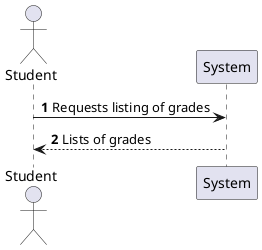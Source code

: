 @startuml
'https://plantuml.com/sequence-diagram

actor Student as user
participant System as sys

autonumber

user -> sys: Requests listing of grades
sys --> user: Lists of grades

@enduml